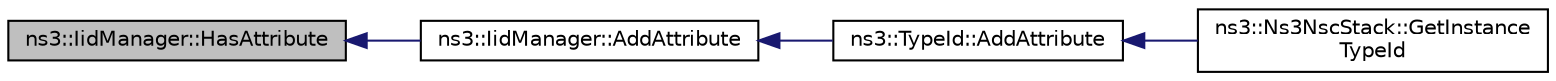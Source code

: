 digraph "ns3::IidManager::HasAttribute"
{
  edge [fontname="Helvetica",fontsize="10",labelfontname="Helvetica",labelfontsize="10"];
  node [fontname="Helvetica",fontsize="10",shape=record];
  rankdir="LR";
  Node1 [label="ns3::IidManager::HasAttribute",height=0.2,width=0.4,color="black", fillcolor="grey75", style="filled", fontcolor="black"];
  Node1 -> Node2 [dir="back",color="midnightblue",fontsize="10",style="solid"];
  Node2 [label="ns3::IidManager::AddAttribute",height=0.2,width=0.4,color="black", fillcolor="white", style="filled",URL="$d4/d1c/classns3_1_1IidManager.html#adc2f2efdd19361885c09082cca33454f"];
  Node2 -> Node3 [dir="back",color="midnightblue",fontsize="10",style="solid"];
  Node3 [label="ns3::TypeId::AddAttribute",height=0.2,width=0.4,color="black", fillcolor="white", style="filled",URL="$d6/d11/classns3_1_1TypeId.html#ad991df734fa67dacec701fe35b58c83b"];
  Node3 -> Node4 [dir="back",color="midnightblue",fontsize="10",style="solid"];
  Node4 [label="ns3::Ns3NscStack::GetInstance\lTypeId",height=0.2,width=0.4,color="black", fillcolor="white", style="filled",URL="$dd/d20/classns3_1_1Ns3NscStack.html#a3c33d8156d2b653b809a39f6590d509b"];
}

